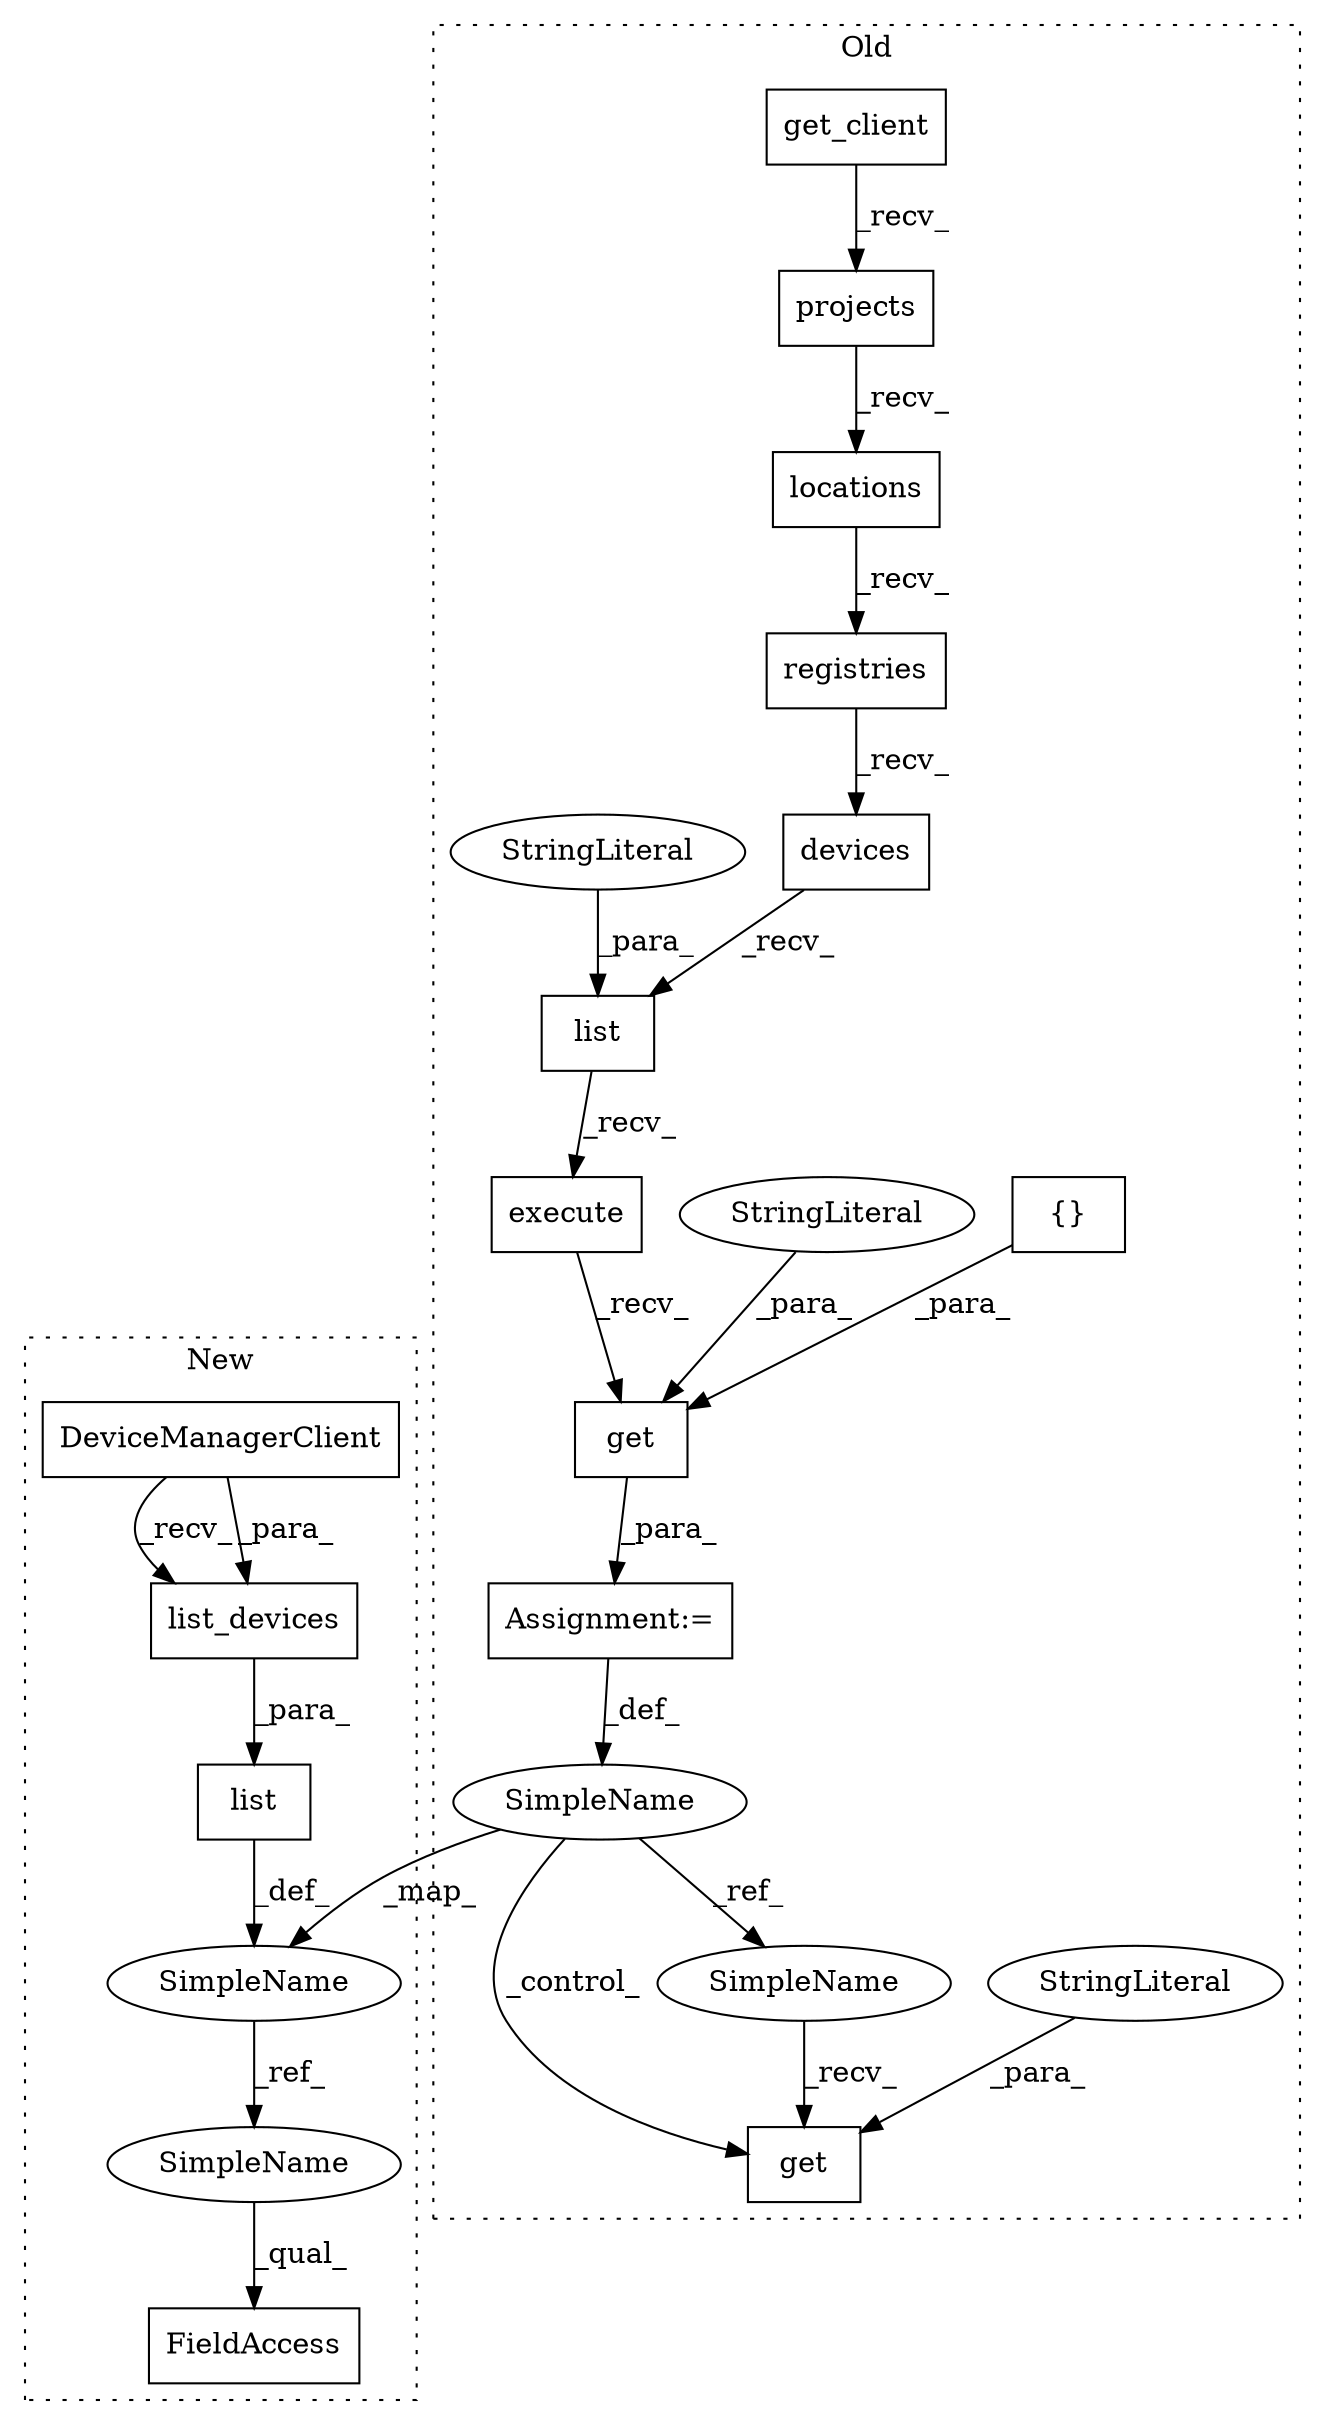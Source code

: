 digraph G {
subgraph cluster0 {
1 [label="execute" a="32" s="19737" l="9" shape="box"];
3 [label="Assignment:=" a="7" s="19640" l="1" shape="box"];
4 [label="list" a="32" s="19694,19735" l="5,1" shape="box"];
5 [label="{}" a="4" s="19770" l="2" shape="box"];
6 [label="projects" a="32" s="19648" l="10" shape="box"];
7 [label="get_client" a="32" s="19491,19522" l="11,1" shape="box"];
8 [label="registries" a="32" s="19671" l="12" shape="box"];
10 [label="get" a="32" s="19747,19772" l="4,1" shape="box"];
11 [label="StringLiteral" a="45" s="19751" l="9" shape="ellipse"];
12 [label="get" a="32" s="19873,19892" l="4,1" shape="box"];
13 [label="SimpleName" a="42" s="19836" l="6" shape="ellipse"];
15 [label="StringLiteral" a="45" s="19877" l="15" shape="ellipse"];
17 [label="locations" a="32" s="19659" l="11" shape="box"];
18 [label="devices" a="32" s="19684" l="9" shape="box"];
20 [label="StringLiteral" a="45" s="19713" l="22" shape="ellipse"];
22 [label="SimpleName" a="42" s="19866" l="6" shape="ellipse"];
label = "Old";
style="dotted";
}
subgraph cluster1 {
2 [label="list" a="32" s="18647,18682" l="5,1" shape="box"];
9 [label="FieldAccess" a="22" s="18821" l="21" shape="box"];
14 [label="SimpleName" a="42" s="18746" l="6" shape="ellipse"];
16 [label="DeviceManagerClient" a="32" s="18435" l="21" shape="box"];
19 [label="list_devices" a="32" s="18659,18681" l="13,1" shape="box"];
21 [label="SimpleName" a="42" s="18821" l="6" shape="ellipse"];
label = "New";
style="dotted";
}
1 -> 10 [label="_recv_"];
2 -> 14 [label="_def_"];
3 -> 13 [label="_def_"];
4 -> 1 [label="_recv_"];
5 -> 10 [label="_para_"];
6 -> 17 [label="_recv_"];
7 -> 6 [label="_recv_"];
8 -> 18 [label="_recv_"];
10 -> 3 [label="_para_"];
11 -> 10 [label="_para_"];
13 -> 14 [label="_map_"];
13 -> 22 [label="_ref_"];
13 -> 12 [label="_control_"];
14 -> 21 [label="_ref_"];
15 -> 12 [label="_para_"];
16 -> 19 [label="_recv_"];
16 -> 19 [label="_para_"];
17 -> 8 [label="_recv_"];
18 -> 4 [label="_recv_"];
19 -> 2 [label="_para_"];
20 -> 4 [label="_para_"];
21 -> 9 [label="_qual_"];
22 -> 12 [label="_recv_"];
}